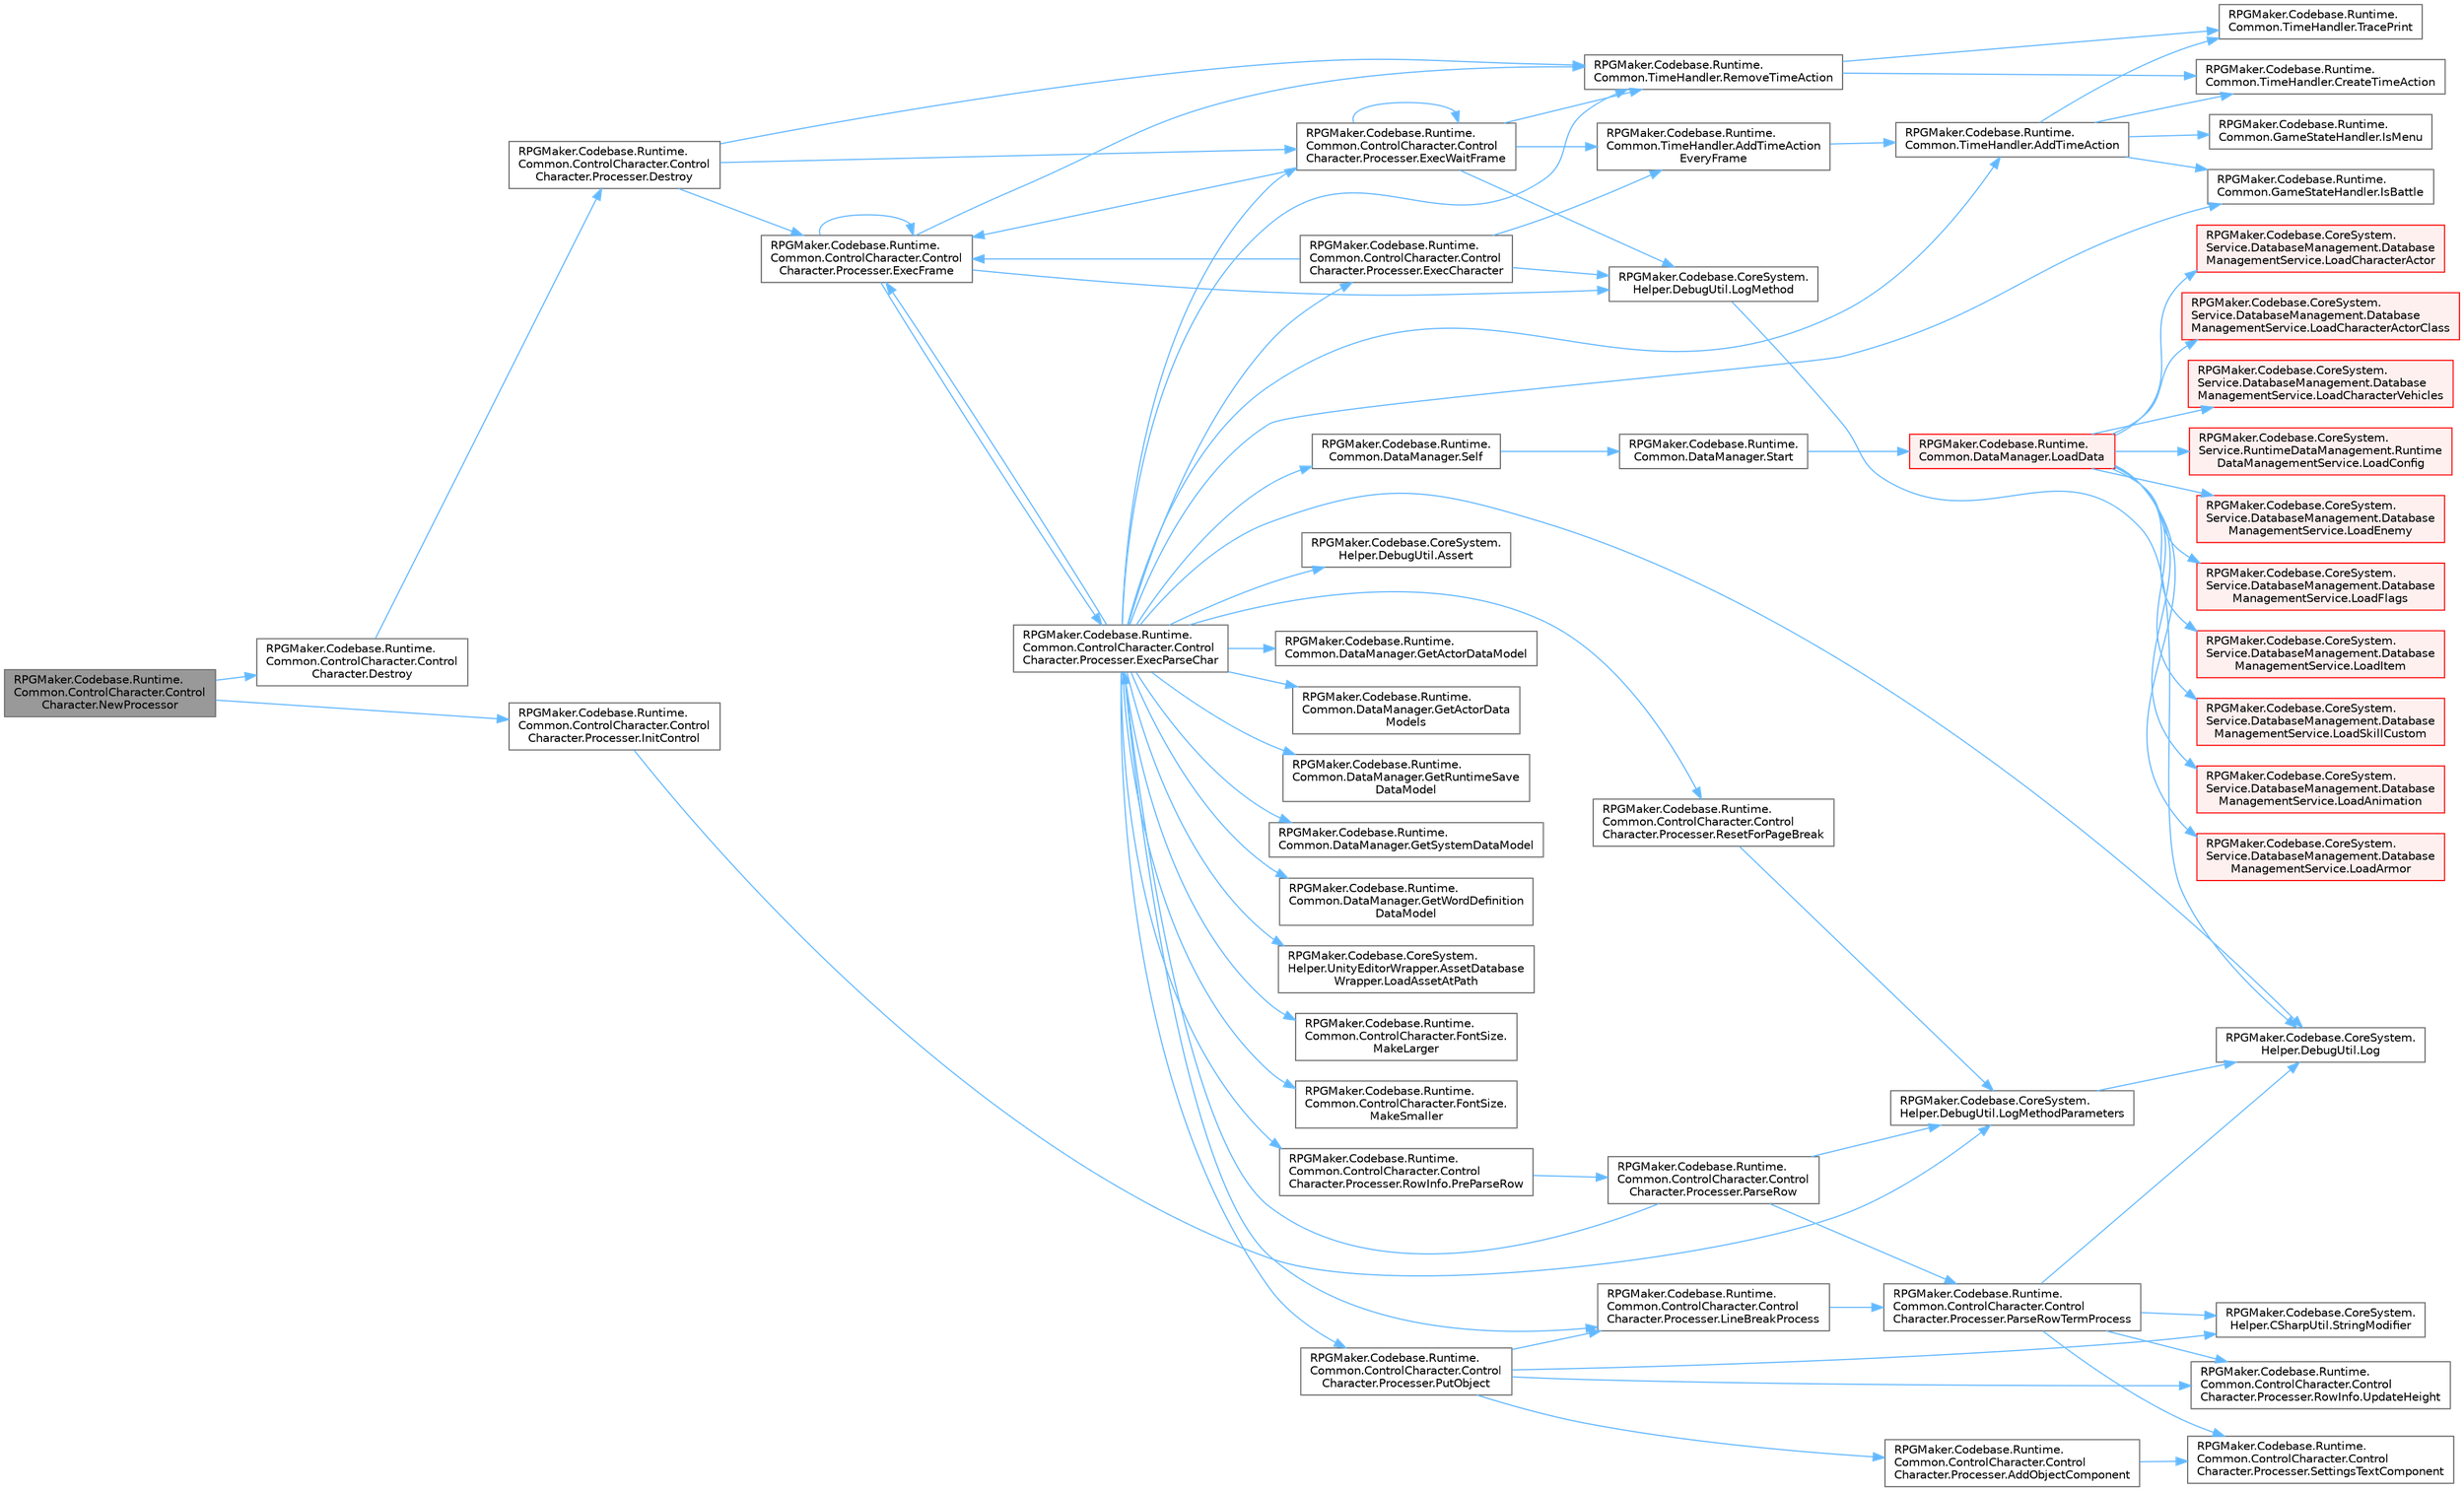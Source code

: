 digraph "RPGMaker.Codebase.Runtime.Common.ControlCharacter.ControlCharacter.NewProcessor"
{
 // LATEX_PDF_SIZE
  bgcolor="transparent";
  edge [fontname=Helvetica,fontsize=10,labelfontname=Helvetica,labelfontsize=10];
  node [fontname=Helvetica,fontsize=10,shape=box,height=0.2,width=0.4];
  rankdir="LR";
  Node1 [id="Node000001",label="RPGMaker.Codebase.Runtime.\lCommon.ControlCharacter.Control\lCharacter.NewProcessor",height=0.2,width=0.4,color="gray40", fillcolor="grey60", style="filled", fontcolor="black",tooltip=" "];
  Node1 -> Node2 [id="edge1_Node000001_Node000002",color="steelblue1",style="solid",tooltip=" "];
  Node2 [id="Node000002",label="RPGMaker.Codebase.Runtime.\lCommon.ControlCharacter.Control\lCharacter.Destroy",height=0.2,width=0.4,color="grey40", fillcolor="white", style="filled",URL="$d2/dcb/class_r_p_g_maker_1_1_codebase_1_1_runtime_1_1_common_1_1_control_character_1_1_control_character.html#a7c51185956b69b5bf4bc6c1e9b05085c",tooltip="😁 破棄"];
  Node2 -> Node3 [id="edge2_Node000002_Node000003",color="steelblue1",style="solid",tooltip=" "];
  Node3 [id="Node000003",label="RPGMaker.Codebase.Runtime.\lCommon.ControlCharacter.Control\lCharacter.Processer.Destroy",height=0.2,width=0.4,color="grey40", fillcolor="white", style="filled",URL="$d7/d0c/class_r_p_g_maker_1_1_codebase_1_1_runtime_1_1_common_1_1_control_character_1_1_control_character_1_1_processer.html#a0f76c05f86434a333f8f5692dab9bc93",tooltip=" "];
  Node3 -> Node4 [id="edge3_Node000003_Node000004",color="steelblue1",style="solid",tooltip=" "];
  Node4 [id="Node000004",label="RPGMaker.Codebase.Runtime.\lCommon.ControlCharacter.Control\lCharacter.Processer.ExecFrame",height=0.2,width=0.4,color="grey40", fillcolor="white", style="filled",URL="$d7/d0c/class_r_p_g_maker_1_1_codebase_1_1_runtime_1_1_common_1_1_control_character_1_1_control_character_1_1_processer.html#a2da1505fa13ab3adc0c89cbe4051de15",tooltip=" "];
  Node4 -> Node4 [id="edge4_Node000004_Node000004",color="steelblue1",style="solid",tooltip=" "];
  Node4 -> Node5 [id="edge5_Node000004_Node000005",color="steelblue1",style="solid",tooltip=" "];
  Node5 [id="Node000005",label="RPGMaker.Codebase.Runtime.\lCommon.ControlCharacter.Control\lCharacter.Processer.ExecParseChar",height=0.2,width=0.4,color="grey40", fillcolor="white", style="filled",URL="$d7/d0c/class_r_p_g_maker_1_1_codebase_1_1_runtime_1_1_common_1_1_control_character_1_1_control_character_1_1_processer.html#a98cee73aab96ee5be0898304e7dbccde",tooltip="1文字 (1制御文字列含む) の処理。"];
  Node5 -> Node6 [id="edge6_Node000005_Node000006",color="steelblue1",style="solid",tooltip=" "];
  Node6 [id="Node000006",label="RPGMaker.Codebase.Runtime.\lCommon.TimeHandler.AddTimeAction",height=0.2,width=0.4,color="grey40", fillcolor="white", style="filled",URL="$d3/dac/class_r_p_g_maker_1_1_codebase_1_1_runtime_1_1_common_1_1_time_handler.html#ac4a358a4a2136a175a780d969a5a2ae2",tooltip="実行するActionの登録"];
  Node6 -> Node7 [id="edge7_Node000006_Node000007",color="steelblue1",style="solid",tooltip=" "];
  Node7 [id="Node000007",label="RPGMaker.Codebase.Runtime.\lCommon.TimeHandler.CreateTimeAction",height=0.2,width=0.4,color="grey40", fillcolor="white", style="filled",URL="$d3/dac/class_r_p_g_maker_1_1_codebase_1_1_runtime_1_1_common_1_1_time_handler.html#a5eef3d1f8380e9a82f53b599f3a3b2d5",tooltip=" "];
  Node6 -> Node8 [id="edge8_Node000006_Node000008",color="steelblue1",style="solid",tooltip=" "];
  Node8 [id="Node000008",label="RPGMaker.Codebase.Runtime.\lCommon.GameStateHandler.IsBattle",height=0.2,width=0.4,color="grey40", fillcolor="white", style="filled",URL="$de/d2c/class_r_p_g_maker_1_1_codebase_1_1_runtime_1_1_common_1_1_game_state_handler.html#ad21ee0055358ca67238c33be028d2d7b",tooltip="現在の状態がBATTLEまたは、BATTLE_EVENTかどうかを返却する"];
  Node6 -> Node9 [id="edge9_Node000006_Node000009",color="steelblue1",style="solid",tooltip=" "];
  Node9 [id="Node000009",label="RPGMaker.Codebase.Runtime.\lCommon.GameStateHandler.IsMenu",height=0.2,width=0.4,color="grey40", fillcolor="white", style="filled",URL="$de/d2c/class_r_p_g_maker_1_1_codebase_1_1_runtime_1_1_common_1_1_game_state_handler.html#a08635f6fd879412581bd0c23e3559838",tooltip="現在の状態がMENUかどうかを返却する"];
  Node6 -> Node10 [id="edge10_Node000006_Node000010",color="steelblue1",style="solid",tooltip=" "];
  Node10 [id="Node000010",label="RPGMaker.Codebase.Runtime.\lCommon.TimeHandler.TracePrint",height=0.2,width=0.4,color="grey40", fillcolor="white", style="filled",URL="$d3/dac/class_r_p_g_maker_1_1_codebase_1_1_runtime_1_1_common_1_1_time_handler.html#a8c7773e140b3739304925ce8a0198ee5",tooltip=" "];
  Node5 -> Node11 [id="edge11_Node000005_Node000011",color="steelblue1",style="solid",tooltip=" "];
  Node11 [id="Node000011",label="RPGMaker.Codebase.CoreSystem.\lHelper.DebugUtil.Assert",height=0.2,width=0.4,color="grey40", fillcolor="white", style="filled",URL="$d0/dba/class_r_p_g_maker_1_1_codebase_1_1_core_system_1_1_helper_1_1_debug_util.html#a3c1ea9470b8f6655257ca06fbc0e0bf5",tooltip="😁 条件を断定し、失敗するとエラーメッセージをUnityコンソールに表示する。"];
  Node5 -> Node12 [id="edge12_Node000005_Node000012",color="steelblue1",style="solid",tooltip=" "];
  Node12 [id="Node000012",label="RPGMaker.Codebase.Runtime.\lCommon.ControlCharacter.Control\lCharacter.Processer.ExecCharacter",height=0.2,width=0.4,color="grey40", fillcolor="white", style="filled",URL="$d7/d0c/class_r_p_g_maker_1_1_codebase_1_1_runtime_1_1_common_1_1_control_character_1_1_control_character_1_1_processer.html#ad5035ce1908ed98c5bb2b90bed46840b",tooltip=" "];
  Node12 -> Node13 [id="edge13_Node000012_Node000013",color="steelblue1",style="solid",tooltip=" "];
  Node13 [id="Node000013",label="RPGMaker.Codebase.Runtime.\lCommon.TimeHandler.AddTimeAction\lEveryFrame",height=0.2,width=0.4,color="grey40", fillcolor="white", style="filled",URL="$d3/dac/class_r_p_g_maker_1_1_codebase_1_1_runtime_1_1_common_1_1_time_handler.html#ac9871a57a401c0da5670b07803acc775",tooltip="実行するActionの登録（毎フレーム）"];
  Node13 -> Node6 [id="edge14_Node000013_Node000006",color="steelblue1",style="solid",tooltip=" "];
  Node12 -> Node4 [id="edge15_Node000012_Node000004",color="steelblue1",style="solid",tooltip=" "];
  Node12 -> Node14 [id="edge16_Node000012_Node000014",color="steelblue1",style="solid",tooltip=" "];
  Node14 [id="Node000014",label="RPGMaker.Codebase.CoreSystem.\lHelper.DebugUtil.LogMethod",height=0.2,width=0.4,color="grey40", fillcolor="white", style="filled",URL="$d0/dba/class_r_p_g_maker_1_1_codebase_1_1_core_system_1_1_helper_1_1_debug_util.html#a350477b28f94bba0a576b0761b036471",tooltip="😁 メソッドと引数列をUnityコンソールに表示する。"];
  Node14 -> Node15 [id="edge17_Node000014_Node000015",color="steelblue1",style="solid",tooltip=" "];
  Node15 [id="Node000015",label="RPGMaker.Codebase.CoreSystem.\lHelper.DebugUtil.Log",height=0.2,width=0.4,color="grey40", fillcolor="white", style="filled",URL="$d0/dba/class_r_p_g_maker_1_1_codebase_1_1_core_system_1_1_helper_1_1_debug_util.html#ae769554710c95a408921ec8596769145",tooltip="😁 オブジェクトを文字列化してUnityコンソールに表示する。"];
  Node5 -> Node4 [id="edge18_Node000005_Node000004",color="steelblue1",style="solid",tooltip=" "];
  Node5 -> Node16 [id="edge19_Node000005_Node000016",color="steelblue1",style="solid",tooltip=" "];
  Node16 [id="Node000016",label="RPGMaker.Codebase.Runtime.\lCommon.ControlCharacter.Control\lCharacter.Processer.ExecWaitFrame",height=0.2,width=0.4,color="grey40", fillcolor="white", style="filled",URL="$d7/d0c/class_r_p_g_maker_1_1_codebase_1_1_runtime_1_1_common_1_1_control_character_1_1_control_character_1_1_processer.html#ae15f9239c4dd60bc2b7683c524c487f3",tooltip=" "];
  Node16 -> Node13 [id="edge20_Node000016_Node000013",color="steelblue1",style="solid",tooltip=" "];
  Node16 -> Node4 [id="edge21_Node000016_Node000004",color="steelblue1",style="solid",tooltip=" "];
  Node16 -> Node16 [id="edge22_Node000016_Node000016",color="steelblue1",style="solid",tooltip=" "];
  Node16 -> Node14 [id="edge23_Node000016_Node000014",color="steelblue1",style="solid",tooltip=" "];
  Node16 -> Node17 [id="edge24_Node000016_Node000017",color="steelblue1",style="solid",tooltip=" "];
  Node17 [id="Node000017",label="RPGMaker.Codebase.Runtime.\lCommon.TimeHandler.RemoveTimeAction",height=0.2,width=0.4,color="grey40", fillcolor="white", style="filled",URL="$d3/dac/class_r_p_g_maker_1_1_codebase_1_1_runtime_1_1_common_1_1_time_handler.html#acbacfdc0a0c421baed7613fc41529941",tooltip="Actionの削除"];
  Node17 -> Node7 [id="edge25_Node000017_Node000007",color="steelblue1",style="solid",tooltip=" "];
  Node17 -> Node10 [id="edge26_Node000017_Node000010",color="steelblue1",style="solid",tooltip=" "];
  Node5 -> Node18 [id="edge27_Node000005_Node000018",color="steelblue1",style="solid",tooltip=" "];
  Node18 [id="Node000018",label="RPGMaker.Codebase.Runtime.\lCommon.DataManager.GetActorDataModel",height=0.2,width=0.4,color="grey40", fillcolor="white", style="filled",URL="$d5/d08/class_r_p_g_maker_1_1_codebase_1_1_runtime_1_1_common_1_1_data_manager.html#abfb1fd14c6aadc61fe20955b4b60c7cf",tooltip=" "];
  Node5 -> Node19 [id="edge28_Node000005_Node000019",color="steelblue1",style="solid",tooltip=" "];
  Node19 [id="Node000019",label="RPGMaker.Codebase.Runtime.\lCommon.DataManager.GetActorData\lModels",height=0.2,width=0.4,color="grey40", fillcolor="white", style="filled",URL="$d5/d08/class_r_p_g_maker_1_1_codebase_1_1_runtime_1_1_common_1_1_data_manager.html#aa412039efa6ceef23f126af24838cffb",tooltip=" "];
  Node5 -> Node20 [id="edge29_Node000005_Node000020",color="steelblue1",style="solid",tooltip=" "];
  Node20 [id="Node000020",label="RPGMaker.Codebase.Runtime.\lCommon.DataManager.GetRuntimeSave\lDataModel",height=0.2,width=0.4,color="grey40", fillcolor="white", style="filled",URL="$d5/d08/class_r_p_g_maker_1_1_codebase_1_1_runtime_1_1_common_1_1_data_manager.html#aa008ccb1bfddc97c2c6618cfe1fe9ab9",tooltip=" "];
  Node5 -> Node21 [id="edge30_Node000005_Node000021",color="steelblue1",style="solid",tooltip=" "];
  Node21 [id="Node000021",label="RPGMaker.Codebase.Runtime.\lCommon.DataManager.GetSystemDataModel",height=0.2,width=0.4,color="grey40", fillcolor="white", style="filled",URL="$d5/d08/class_r_p_g_maker_1_1_codebase_1_1_runtime_1_1_common_1_1_data_manager.html#acdc0251471c3db50b36db22a1f9b9d83",tooltip=" "];
  Node5 -> Node22 [id="edge31_Node000005_Node000022",color="steelblue1",style="solid",tooltip=" "];
  Node22 [id="Node000022",label="RPGMaker.Codebase.Runtime.\lCommon.DataManager.GetWordDefinition\lDataModel",height=0.2,width=0.4,color="grey40", fillcolor="white", style="filled",URL="$d5/d08/class_r_p_g_maker_1_1_codebase_1_1_runtime_1_1_common_1_1_data_manager.html#a7aa8bb7bbf75c6e6e57c8669c5f9b827",tooltip=" "];
  Node5 -> Node8 [id="edge32_Node000005_Node000008",color="steelblue1",style="solid",tooltip=" "];
  Node5 -> Node23 [id="edge33_Node000005_Node000023",color="steelblue1",style="solid",tooltip=" "];
  Node23 [id="Node000023",label="RPGMaker.Codebase.Runtime.\lCommon.ControlCharacter.Control\lCharacter.Processer.LineBreakProcess",height=0.2,width=0.4,color="grey40", fillcolor="white", style="filled",URL="$d7/d0c/class_r_p_g_maker_1_1_codebase_1_1_runtime_1_1_common_1_1_control_character_1_1_control_character_1_1_processer.html#ac764a790c9aaaafcb36c50f0bc2a9a5a",tooltip="改行処理。"];
  Node23 -> Node24 [id="edge34_Node000023_Node000024",color="steelblue1",style="solid",tooltip=" "];
  Node24 [id="Node000024",label="RPGMaker.Codebase.Runtime.\lCommon.ControlCharacter.Control\lCharacter.Processer.ParseRowTermProcess",height=0.2,width=0.4,color="grey40", fillcolor="white", style="filled",URL="$d7/d0c/class_r_p_g_maker_1_1_codebase_1_1_runtime_1_1_common_1_1_control_character_1_1_control_character_1_1_processer.html#a73319f1ce2e8fe1fcb2843b03b49b3c4",tooltip="表示行パース末端処理。"];
  Node24 -> Node15 [id="edge35_Node000024_Node000015",color="steelblue1",style="solid",tooltip=" "];
  Node24 -> Node25 [id="edge36_Node000024_Node000025",color="steelblue1",style="solid",tooltip=" "];
  Node25 [id="Node000025",label="RPGMaker.Codebase.Runtime.\lCommon.ControlCharacter.Control\lCharacter.Processer.SettingsTextComponent",height=0.2,width=0.4,color="grey40", fillcolor="white", style="filled",URL="$d7/d0c/class_r_p_g_maker_1_1_codebase_1_1_runtime_1_1_common_1_1_control_character_1_1_control_character_1_1_processer.html#ac5128b73133682a8fdfb84a0e299aafc",tooltip=" "];
  Node24 -> Node26 [id="edge37_Node000024_Node000026",color="steelblue1",style="solid",tooltip=" "];
  Node26 [id="Node000026",label="RPGMaker.Codebase.CoreSystem.\lHelper.CSharpUtil.StringModifier",height=0.2,width=0.4,color="grey40", fillcolor="white", style="filled",URL="$d7/d15/class_r_p_g_maker_1_1_codebase_1_1_core_system_1_1_helper_1_1_c_sharp_util.html#a6c16f96c482a6b11fa126645dba1424a",tooltip="😁 objectが文字列または文字なら引用符で囲む。"];
  Node24 -> Node27 [id="edge38_Node000024_Node000027",color="steelblue1",style="solid",tooltip=" "];
  Node27 [id="Node000027",label="RPGMaker.Codebase.Runtime.\lCommon.ControlCharacter.Control\lCharacter.Processer.RowInfo.UpdateHeight",height=0.2,width=0.4,color="grey40", fillcolor="white", style="filled",URL="$d2/d04/class_r_p_g_maker_1_1_codebase_1_1_runtime_1_1_common_1_1_control_character_1_1_control_character_1_1_processer_1_1_row_info.html#acf2a0610da3411a4d00a5b80773e14bd",tooltip="縦幅を更新する。"];
  Node5 -> Node28 [id="edge39_Node000005_Node000028",color="steelblue1",style="solid",tooltip=" "];
  Node28 [id="Node000028",label="RPGMaker.Codebase.CoreSystem.\lHelper.UnityEditorWrapper.AssetDatabase\lWrapper.LoadAssetAtPath",height=0.2,width=0.4,color="grey40", fillcolor="white", style="filled",URL="$d9/d20/class_r_p_g_maker_1_1_codebase_1_1_core_system_1_1_helper_1_1_unity_editor_wrapper_1_1_asset_database_wrapper.html#a471f932b0479bad28c9fd1b02f1d5d7a",tooltip="😁 パスで資産読込"];
  Node5 -> Node15 [id="edge40_Node000005_Node000015",color="steelblue1",style="solid",tooltip=" "];
  Node5 -> Node29 [id="edge41_Node000005_Node000029",color="steelblue1",style="solid",tooltip=" "];
  Node29 [id="Node000029",label="RPGMaker.Codebase.Runtime.\lCommon.ControlCharacter.FontSize.\lMakeLarger",height=0.2,width=0.4,color="grey40", fillcolor="white", style="filled",URL="$dd/da1/struct_r_p_g_maker_1_1_codebase_1_1_runtime_1_1_common_1_1_control_character_1_1_font_size.html#a0d33be28be225f06e4d32e81675d90c1",tooltip=" "];
  Node5 -> Node30 [id="edge42_Node000005_Node000030",color="steelblue1",style="solid",tooltip=" "];
  Node30 [id="Node000030",label="RPGMaker.Codebase.Runtime.\lCommon.ControlCharacter.FontSize.\lMakeSmaller",height=0.2,width=0.4,color="grey40", fillcolor="white", style="filled",URL="$dd/da1/struct_r_p_g_maker_1_1_codebase_1_1_runtime_1_1_common_1_1_control_character_1_1_font_size.html#a614c014c148084f570fb5f6d5c727fd4",tooltip=" "];
  Node5 -> Node31 [id="edge43_Node000005_Node000031",color="steelblue1",style="solid",tooltip=" "];
  Node31 [id="Node000031",label="RPGMaker.Codebase.Runtime.\lCommon.ControlCharacter.Control\lCharacter.Processer.RowInfo.PreParseRow",height=0.2,width=0.4,color="grey40", fillcolor="white", style="filled",URL="$d2/d04/class_r_p_g_maker_1_1_codebase_1_1_runtime_1_1_common_1_1_control_character_1_1_control_character_1_1_processer_1_1_row_info.html#a0d3b945128b1702f7f610525c94d0006",tooltip="表示前に表示行の1行分をパースしてその結果を返す。"];
  Node31 -> Node32 [id="edge44_Node000031_Node000032",color="steelblue1",style="solid",tooltip=" "];
  Node32 [id="Node000032",label="RPGMaker.Codebase.Runtime.\lCommon.ControlCharacter.Control\lCharacter.Processer.ParseRow",height=0.2,width=0.4,color="grey40", fillcolor="white", style="filled",URL="$d7/d0c/class_r_p_g_maker_1_1_codebase_1_1_runtime_1_1_common_1_1_control_character_1_1_control_character_1_1_processer.html#a1e673291093b6bfb5b8c4225106cb171",tooltip="表示前に表示行1行分をパースして、改ページが必要かと表示縦幅を取得する。"];
  Node32 -> Node5 [id="edge45_Node000032_Node000005",color="steelblue1",style="solid",tooltip=" "];
  Node32 -> Node33 [id="edge46_Node000032_Node000033",color="steelblue1",style="solid",tooltip=" "];
  Node33 [id="Node000033",label="RPGMaker.Codebase.CoreSystem.\lHelper.DebugUtil.LogMethodParameters",height=0.2,width=0.4,color="grey40", fillcolor="white", style="filled",URL="$d0/dba/class_r_p_g_maker_1_1_codebase_1_1_core_system_1_1_helper_1_1_debug_util.html#afd803d2cba3554acfb16b440a814bd48",tooltip="😁 メソッドと引数列をUnityコンソールに表示する。"];
  Node33 -> Node15 [id="edge47_Node000033_Node000015",color="steelblue1",style="solid",tooltip=" "];
  Node32 -> Node24 [id="edge48_Node000032_Node000024",color="steelblue1",style="solid",tooltip=" "];
  Node5 -> Node34 [id="edge49_Node000005_Node000034",color="steelblue1",style="solid",tooltip=" "];
  Node34 [id="Node000034",label="RPGMaker.Codebase.Runtime.\lCommon.ControlCharacter.Control\lCharacter.Processer.PutObject",height=0.2,width=0.4,color="grey40", fillcolor="white", style="filled",URL="$d7/d0c/class_r_p_g_maker_1_1_codebase_1_1_runtime_1_1_common_1_1_control_character_1_1_control_character_1_1_processer.html#af47d05161a1455208941416bd7f9dd85",tooltip="文字またはアイコンを一つ配置する。"];
  Node34 -> Node35 [id="edge50_Node000034_Node000035",color="steelblue1",style="solid",tooltip=" "];
  Node35 [id="Node000035",label="RPGMaker.Codebase.Runtime.\lCommon.ControlCharacter.Control\lCharacter.Processer.AddObjectComponent",height=0.2,width=0.4,color="grey40", fillcolor="white", style="filled",URL="$d7/d0c/class_r_p_g_maker_1_1_codebase_1_1_runtime_1_1_common_1_1_control_character_1_1_control_character_1_1_processer.html#a0061862ec387aba166e9082731fb9b1b",tooltip=" "];
  Node35 -> Node25 [id="edge51_Node000035_Node000025",color="steelblue1",style="solid",tooltip=" "];
  Node34 -> Node23 [id="edge52_Node000034_Node000023",color="steelblue1",style="solid",tooltip=" "];
  Node34 -> Node26 [id="edge53_Node000034_Node000026",color="steelblue1",style="solid",tooltip=" "];
  Node34 -> Node27 [id="edge54_Node000034_Node000027",color="steelblue1",style="solid",tooltip=" "];
  Node5 -> Node17 [id="edge55_Node000005_Node000017",color="steelblue1",style="solid",tooltip=" "];
  Node5 -> Node36 [id="edge56_Node000005_Node000036",color="steelblue1",style="solid",tooltip=" "];
  Node36 [id="Node000036",label="RPGMaker.Codebase.Runtime.\lCommon.ControlCharacter.Control\lCharacter.Processer.ResetForPageBreak",height=0.2,width=0.4,color="grey40", fillcolor="white", style="filled",URL="$d7/d0c/class_r_p_g_maker_1_1_codebase_1_1_runtime_1_1_common_1_1_control_character_1_1_control_character_1_1_processer.html#a70883859ff24c00e164af2476df3b0c8",tooltip="改ページ用のリセット処理。"];
  Node36 -> Node33 [id="edge57_Node000036_Node000033",color="steelblue1",style="solid",tooltip=" "];
  Node5 -> Node37 [id="edge58_Node000005_Node000037",color="steelblue1",style="solid",tooltip=" "];
  Node37 [id="Node000037",label="RPGMaker.Codebase.Runtime.\lCommon.DataManager.Self",height=0.2,width=0.4,color="grey40", fillcolor="white", style="filled",URL="$d5/d08/class_r_p_g_maker_1_1_codebase_1_1_runtime_1_1_common_1_1_data_manager.html#a8f0a40fd71fe0a873d1905e106299934",tooltip=" "];
  Node37 -> Node38 [id="edge59_Node000037_Node000038",color="steelblue1",style="solid",tooltip=" "];
  Node38 [id="Node000038",label="RPGMaker.Codebase.Runtime.\lCommon.DataManager.Start",height=0.2,width=0.4,color="grey40", fillcolor="white", style="filled",URL="$d5/d08/class_r_p_g_maker_1_1_codebase_1_1_runtime_1_1_common_1_1_data_manager.html#ace8f5b29b336a071e6383ecdbe0f85c5",tooltip=" "];
  Node38 -> Node39 [id="edge60_Node000038_Node000039",color="steelblue1",style="solid",tooltip=" "];
  Node39 [id="Node000039",label="RPGMaker.Codebase.Runtime.\lCommon.DataManager.LoadData",height=0.2,width=0.4,color="red", fillcolor="#FFF0F0", style="filled",URL="$d5/d08/class_r_p_g_maker_1_1_codebase_1_1_runtime_1_1_common_1_1_data_manager.html#a42e1175b0a1dc3a225503e007043dc86",tooltip=" "];
  Node39 -> Node40 [id="edge61_Node000039_Node000040",color="steelblue1",style="solid",tooltip=" "];
  Node40 [id="Node000040",label="RPGMaker.Codebase.CoreSystem.\lService.DatabaseManagement.Database\lManagementService.LoadAnimation",height=0.2,width=0.4,color="red", fillcolor="#FFF0F0", style="filled",URL="$db/db0/class_r_p_g_maker_1_1_codebase_1_1_core_system_1_1_service_1_1_database_management_1_1_database_management_service.html#a24090092bb5f0e3f1a7f6d136a10cd22",tooltip="😁 アニメーション読込"];
  Node39 -> Node42 [id="edge62_Node000039_Node000042",color="steelblue1",style="solid",tooltip=" "];
  Node42 [id="Node000042",label="RPGMaker.Codebase.CoreSystem.\lService.DatabaseManagement.Database\lManagementService.LoadArmor",height=0.2,width=0.4,color="red", fillcolor="#FFF0F0", style="filled",URL="$db/db0/class_r_p_g_maker_1_1_codebase_1_1_core_system_1_1_service_1_1_database_management_1_1_database_management_service.html#aa2e210bbbaf85d6ed1f74aa1170b786a",tooltip="😁 防具読込"];
  Node39 -> Node44 [id="edge63_Node000039_Node000044",color="steelblue1",style="solid",tooltip=" "];
  Node44 [id="Node000044",label="RPGMaker.Codebase.CoreSystem.\lService.DatabaseManagement.Database\lManagementService.LoadCharacterActor",height=0.2,width=0.4,color="red", fillcolor="#FFF0F0", style="filled",URL="$db/db0/class_r_p_g_maker_1_1_codebase_1_1_core_system_1_1_service_1_1_database_management_1_1_database_management_service.html#afa56ff9a916ba5265719f6be7f2330e2",tooltip="😁 キャラクター・アクター読込"];
  Node39 -> Node46 [id="edge64_Node000039_Node000046",color="steelblue1",style="solid",tooltip=" "];
  Node46 [id="Node000046",label="RPGMaker.Codebase.CoreSystem.\lService.DatabaseManagement.Database\lManagementService.LoadCharacterActorClass",height=0.2,width=0.4,color="red", fillcolor="#FFF0F0", style="filled",URL="$db/db0/class_r_p_g_maker_1_1_codebase_1_1_core_system_1_1_service_1_1_database_management_1_1_database_management_service.html#a83d7b02d93737cf99a9e1b670f8fe4ea",tooltip="😁 キャラクター・アクター・クラス読込"];
  Node39 -> Node48 [id="edge65_Node000039_Node000048",color="steelblue1",style="solid",tooltip=" "];
  Node48 [id="Node000048",label="RPGMaker.Codebase.CoreSystem.\lService.DatabaseManagement.Database\lManagementService.LoadCharacterVehicles",height=0.2,width=0.4,color="red", fillcolor="#FFF0F0", style="filled",URL="$db/db0/class_r_p_g_maker_1_1_codebase_1_1_core_system_1_1_service_1_1_database_management_1_1_database_management_service.html#a0b003a876f01ec9a754241a3df3836fc",tooltip="😁 キャラクターの乗り物読込"];
  Node39 -> Node50 [id="edge66_Node000039_Node000050",color="steelblue1",style="solid",tooltip=" "];
  Node50 [id="Node000050",label="RPGMaker.Codebase.CoreSystem.\lService.RuntimeDataManagement.Runtime\lDataManagementService.LoadConfig",height=0.2,width=0.4,color="red", fillcolor="#FFF0F0", style="filled",URL="$db/d7b/class_r_p_g_maker_1_1_codebase_1_1_core_system_1_1_service_1_1_runtime_data_management_1_1_runtime_data_management_service.html#a5d406eddf4f7129bc0a84639c9bffcbd",tooltip="😁 設定読込"];
  Node39 -> Node52 [id="edge67_Node000039_Node000052",color="steelblue1",style="solid",tooltip=" "];
  Node52 [id="Node000052",label="RPGMaker.Codebase.CoreSystem.\lService.DatabaseManagement.Database\lManagementService.LoadEnemy",height=0.2,width=0.4,color="red", fillcolor="#FFF0F0", style="filled",URL="$db/db0/class_r_p_g_maker_1_1_codebase_1_1_core_system_1_1_service_1_1_database_management_1_1_database_management_service.html#a56946e6c58a5ec0f4641533476d5982c",tooltip="😁 敵読込"];
  Node39 -> Node54 [id="edge68_Node000039_Node000054",color="steelblue1",style="solid",tooltip=" "];
  Node54 [id="Node000054",label="RPGMaker.Codebase.CoreSystem.\lService.DatabaseManagement.Database\lManagementService.LoadFlags",height=0.2,width=0.4,color="red", fillcolor="#FFF0F0", style="filled",URL="$db/db0/class_r_p_g_maker_1_1_codebase_1_1_core_system_1_1_service_1_1_database_management_1_1_database_management_service.html#a5eb2954667a7f994c25194d12c5a2602",tooltip="😁 フラグ読込"];
  Node39 -> Node58 [id="edge69_Node000039_Node000058",color="steelblue1",style="solid",tooltip=" "];
  Node58 [id="Node000058",label="RPGMaker.Codebase.CoreSystem.\lService.DatabaseManagement.Database\lManagementService.LoadItem",height=0.2,width=0.4,color="red", fillcolor="#FFF0F0", style="filled",URL="$db/db0/class_r_p_g_maker_1_1_codebase_1_1_core_system_1_1_service_1_1_database_management_1_1_database_management_service.html#a0447e9903c05f13e630c3523647e80a4",tooltip="😁 アイテム読込"];
  Node39 -> Node60 [id="edge70_Node000039_Node000060",color="steelblue1",style="solid",tooltip=" "];
  Node60 [id="Node000060",label="RPGMaker.Codebase.CoreSystem.\lService.DatabaseManagement.Database\lManagementService.LoadSkillCustom",height=0.2,width=0.4,color="red", fillcolor="#FFF0F0", style="filled",URL="$db/db0/class_r_p_g_maker_1_1_codebase_1_1_core_system_1_1_service_1_1_database_management_1_1_database_management_service.html#a10afc5f75507a17db5197e23a2cdd4cc",tooltip="😁 スキル・カスタム読込"];
  Node4 -> Node14 [id="edge71_Node000004_Node000014",color="steelblue1",style="solid",tooltip=" "];
  Node4 -> Node17 [id="edge72_Node000004_Node000017",color="steelblue1",style="solid",tooltip=" "];
  Node3 -> Node16 [id="edge73_Node000003_Node000016",color="steelblue1",style="solid",tooltip=" "];
  Node3 -> Node17 [id="edge74_Node000003_Node000017",color="steelblue1",style="solid",tooltip=" "];
  Node1 -> Node75 [id="edge75_Node000001_Node000075",color="steelblue1",style="solid",tooltip=" "];
  Node75 [id="Node000075",label="RPGMaker.Codebase.Runtime.\lCommon.ControlCharacter.Control\lCharacter.Processer.InitControl",height=0.2,width=0.4,color="grey40", fillcolor="white", style="filled",URL="$d7/d0c/class_r_p_g_maker_1_1_codebase_1_1_runtime_1_1_common_1_1_control_character_1_1_control_character_1_1_processer.html#a1106e49c43d56de0a3a1764584671235",tooltip=" "];
  Node75 -> Node33 [id="edge76_Node000075_Node000033",color="steelblue1",style="solid",tooltip=" "];
}
